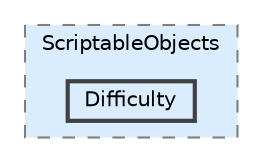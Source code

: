 digraph "Q:/IdleWave/Projet/Assets/Scripts/RogueGenesia/ScriptableObjects/Difficulty"
{
 // LATEX_PDF_SIZE
  bgcolor="transparent";
  edge [fontname=Helvetica,fontsize=10,labelfontname=Helvetica,labelfontsize=10];
  node [fontname=Helvetica,fontsize=10,shape=box,height=0.2,width=0.4];
  compound=true
  subgraph clusterdir_b126eae8dc8e4603e91a4f47216e00aa {
    graph [ bgcolor="#daedff", pencolor="grey50", label="ScriptableObjects", fontname=Helvetica,fontsize=10 style="filled,dashed", URL="dir_b126eae8dc8e4603e91a4f47216e00aa.html",tooltip=""]
  dir_b3dfac6ce67ac1311f8f3904f53a544e [label="Difficulty", fillcolor="#daedff", color="grey25", style="filled,bold", URL="dir_b3dfac6ce67ac1311f8f3904f53a544e.html",tooltip=""];
  }
}
